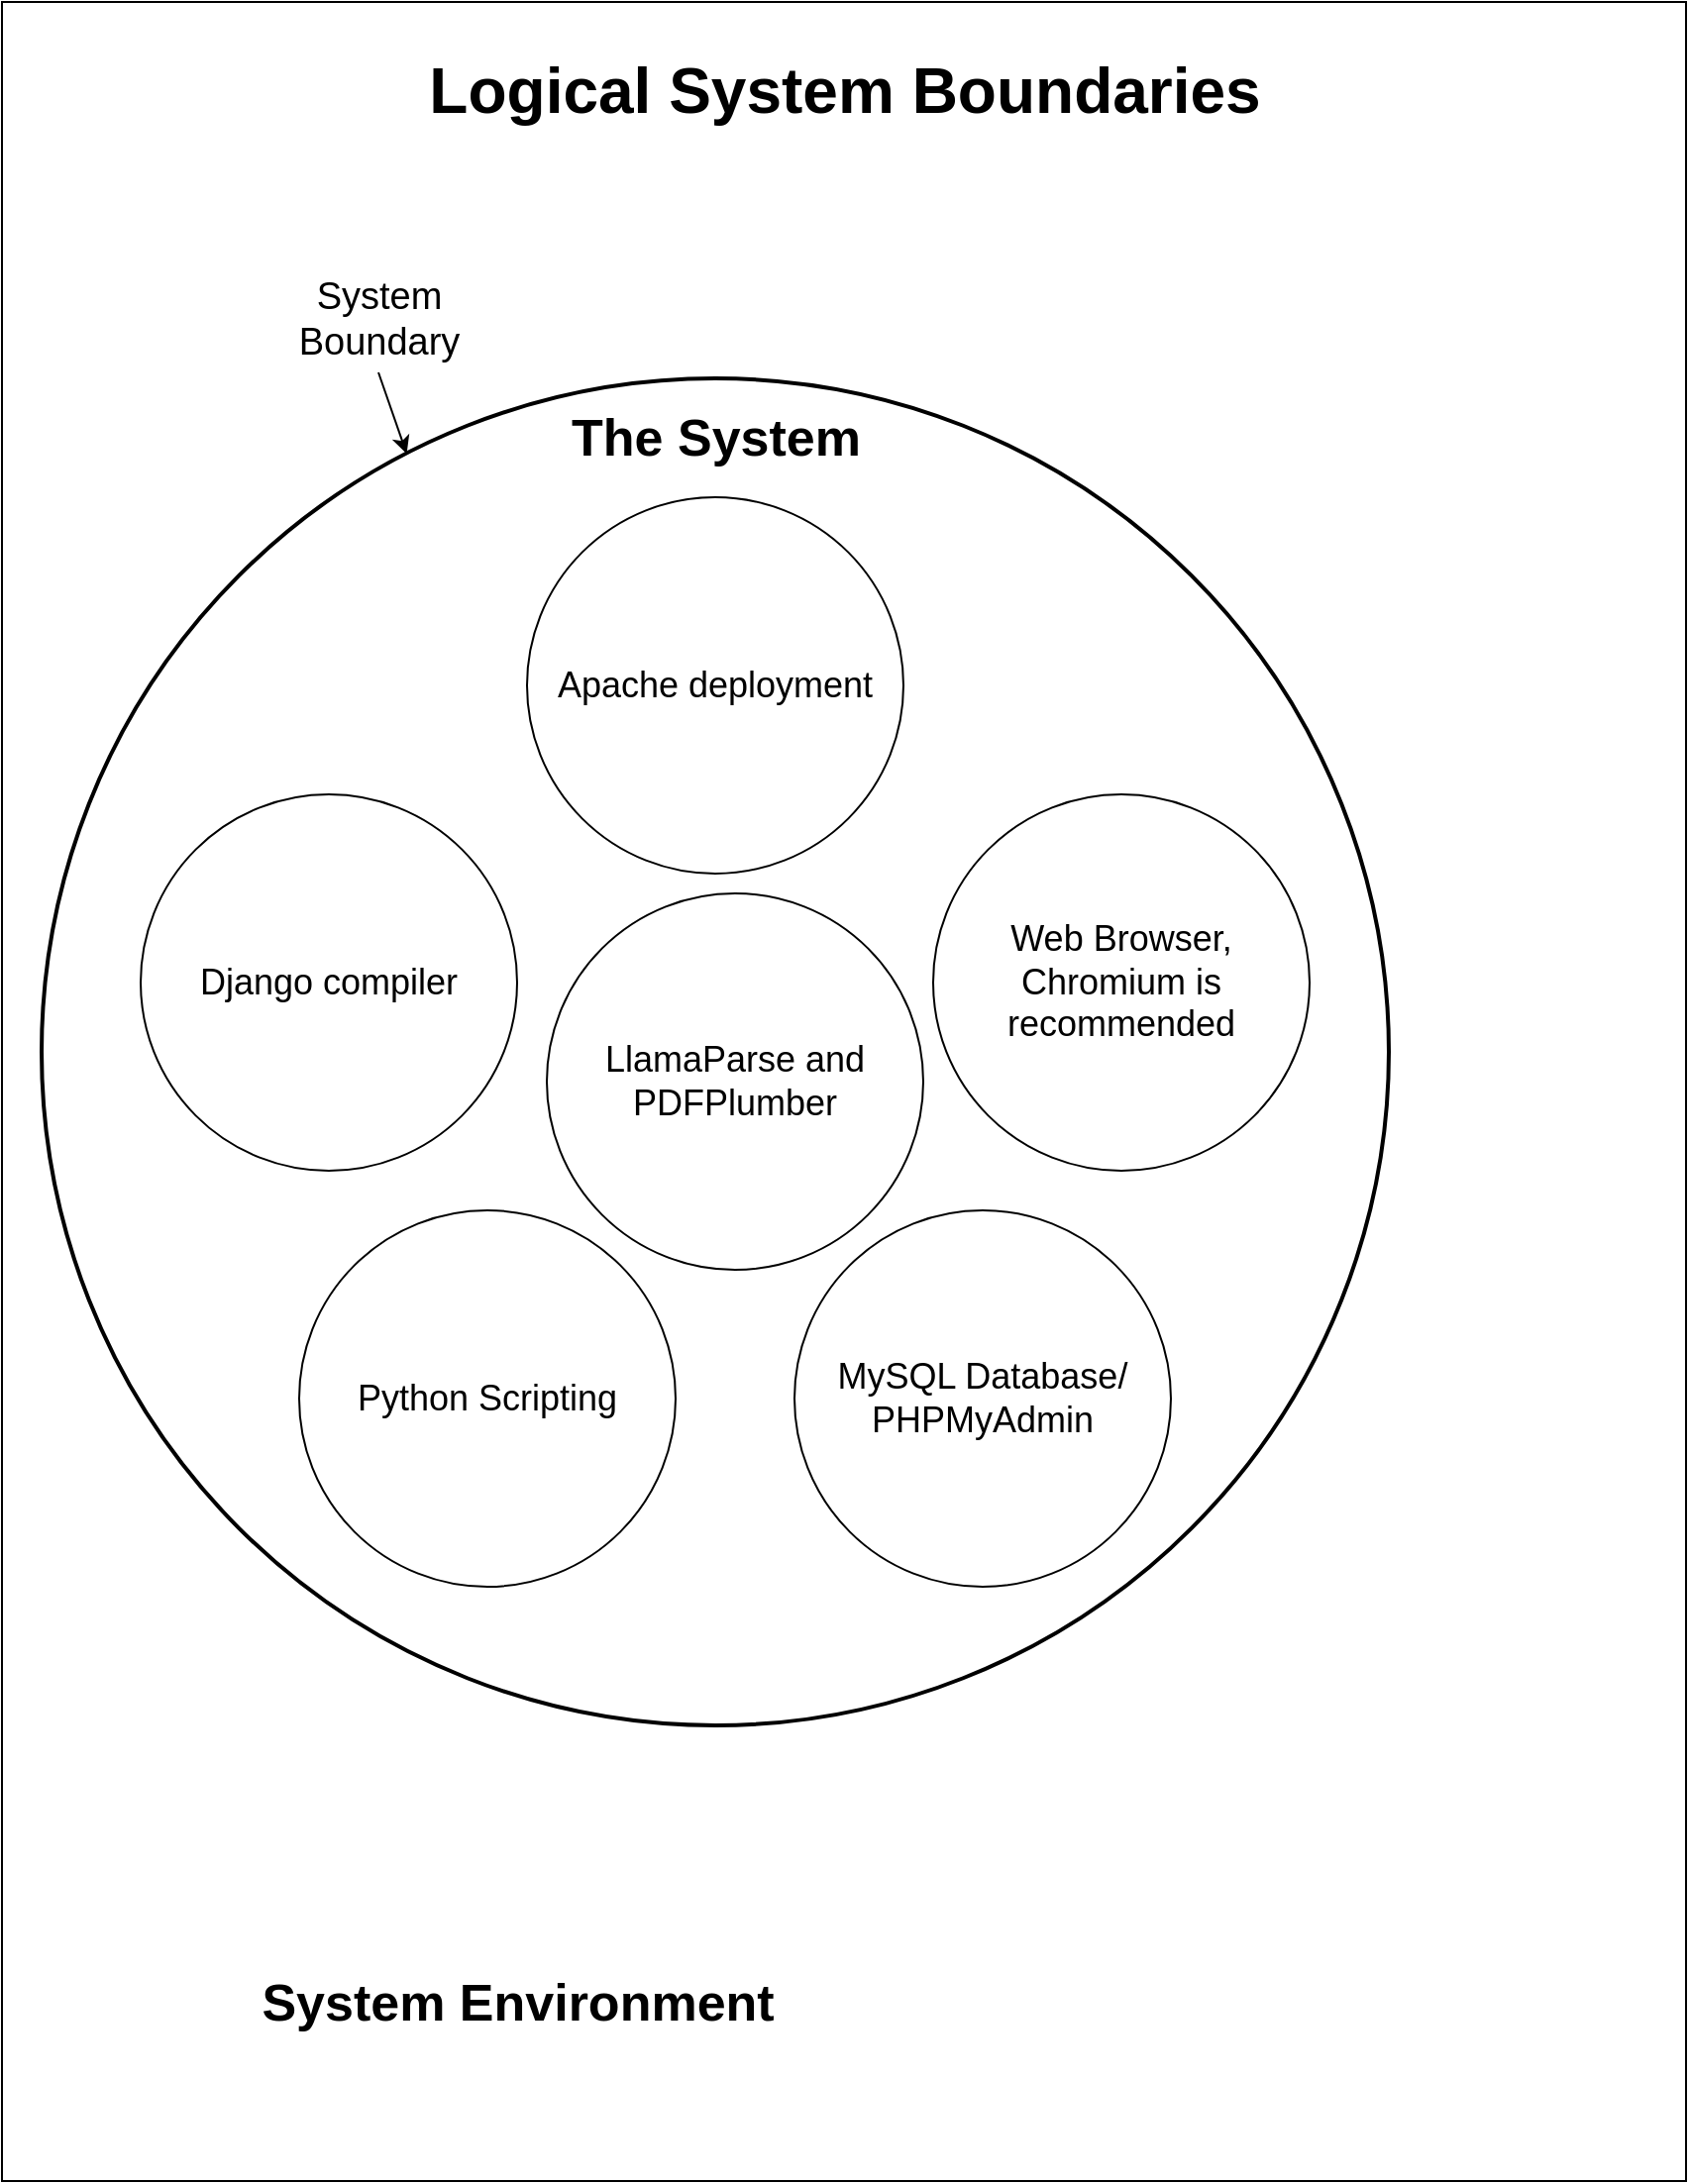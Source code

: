 <mxfile version="26.0.16">
  <diagram name="Page-1" id="Rmv7p0O5-31c5WAlRNyW">
    <mxGraphModel dx="1434" dy="820" grid="1" gridSize="10" guides="1" tooltips="1" connect="1" arrows="1" fold="1" page="1" pageScale="1" pageWidth="850" pageHeight="1100" math="0" shadow="0">
      <root>
        <mxCell id="0" />
        <mxCell id="1" parent="0" />
        <mxCell id="9Qq0X012Kg6SyGd3TspW-2" value="" style="rounded=0;whiteSpace=wrap;html=1;" parent="1" vertex="1">
          <mxGeometry width="850" height="1100" as="geometry" />
        </mxCell>
        <mxCell id="dDh1VdNIhWimBruO15Ut-1" value="" style="ellipse;whiteSpace=wrap;html=1;aspect=fixed;strokeWidth=2;" parent="1" vertex="1">
          <mxGeometry x="20" y="190" width="680" height="680" as="geometry" />
        </mxCell>
        <mxCell id="dDh1VdNIhWimBruO15Ut-2" value="&lt;font style=&quot;font-size: 19px;&quot;&gt;System&lt;/font&gt;&lt;div style=&quot;font-size: 19px;&quot;&gt;&lt;font style=&quot;font-size: 19px;&quot;&gt;Boundary&lt;/font&gt;&lt;/div&gt;" style="text;html=1;align=center;verticalAlign=middle;resizable=0;points=[];autosize=1;strokeColor=none;fillColor=none;" parent="1" vertex="1">
          <mxGeometry x="140" y="130" width="100" height="60" as="geometry" />
        </mxCell>
        <mxCell id="dDh1VdNIhWimBruO15Ut-4" value="" style="endArrow=none;html=1;rounded=0;entryX=0.5;entryY=0.95;entryDx=0;entryDy=0;entryPerimeter=0;exitX=0.271;exitY=0.056;exitDx=0;exitDy=0;exitPerimeter=0;endFill=0;startArrow=classic;startFill=1;" parent="1" source="dDh1VdNIhWimBruO15Ut-1" target="dDh1VdNIhWimBruO15Ut-2" edge="1">
          <mxGeometry width="50" height="50" relative="1" as="geometry">
            <mxPoint x="150" y="240" as="sourcePoint" />
            <mxPoint x="200" y="190" as="targetPoint" />
          </mxGeometry>
        </mxCell>
        <mxCell id="dDh1VdNIhWimBruO15Ut-8" value="&lt;font size=&quot;1&quot; style=&quot;&quot;&gt;&lt;b style=&quot;font-size: 26px;&quot;&gt;System Environment&lt;/b&gt;&lt;/font&gt;" style="text;html=1;align=center;verticalAlign=middle;resizable=0;points=[];autosize=1;strokeColor=none;fillColor=none;" parent="1" vertex="1">
          <mxGeometry x="120" y="990" width="280" height="40" as="geometry" />
        </mxCell>
        <mxCell id="dDh1VdNIhWimBruO15Ut-11" value="&lt;font size=&quot;1&quot; style=&quot;&quot;&gt;&lt;b style=&quot;font-size: 26px;&quot;&gt;The System&lt;/b&gt;&lt;/font&gt;" style="text;html=1;align=center;verticalAlign=middle;resizable=0;points=[];autosize=1;strokeColor=none;fillColor=none;" parent="1" vertex="1">
          <mxGeometry x="275" y="200" width="170" height="40" as="geometry" />
        </mxCell>
        <mxCell id="dDh1VdNIhWimBruO15Ut-18" value="&lt;font style=&quot;font-size: 18px;&quot;&gt;MySQL Database/ PHPMyAdmin&lt;/font&gt;" style="ellipse;whiteSpace=wrap;html=1;aspect=fixed;" parent="1" vertex="1">
          <mxGeometry x="400" y="610" width="190" height="190" as="geometry" />
        </mxCell>
        <mxCell id="dDh1VdNIhWimBruO15Ut-19" value="&lt;font style=&quot;font-size: 18px;&quot;&gt;Apache deployment&lt;/font&gt;" style="ellipse;whiteSpace=wrap;html=1;aspect=fixed;" parent="1" vertex="1">
          <mxGeometry x="265" y="250" width="190" height="190" as="geometry" />
        </mxCell>
        <mxCell id="dDh1VdNIhWimBruO15Ut-20" value="&lt;font style=&quot;font-size: 18px;&quot;&gt;Python Scripting&lt;/font&gt;" style="ellipse;whiteSpace=wrap;html=1;aspect=fixed;" parent="1" vertex="1">
          <mxGeometry x="150" y="610" width="190" height="190" as="geometry" />
        </mxCell>
        <mxCell id="dDh1VdNIhWimBruO15Ut-21" value="&lt;span style=&quot;font-size: 18px;&quot;&gt;Django compiler&lt;/span&gt;" style="ellipse;whiteSpace=wrap;html=1;aspect=fixed;" parent="1" vertex="1">
          <mxGeometry x="70" y="400" width="190" height="190" as="geometry" />
        </mxCell>
        <mxCell id="SPBS_ynuWvERHbvvElc9-1" value="&lt;font style=&quot;font-size: 32px;&quot;&gt;&lt;b&gt;Logical System Boundaries&lt;/b&gt;&lt;/font&gt;" style="text;html=1;align=center;verticalAlign=middle;resizable=0;points=[];autosize=1;strokeColor=none;fillColor=none;" parent="1" vertex="1">
          <mxGeometry x="205" y="20" width="440" height="50" as="geometry" />
        </mxCell>
        <mxCell id="80AtWF_Cr9X-JMB0mEe--1" value="&lt;font style=&quot;font-size: 18px;&quot;&gt;Web Browser, Chromium is recommended&lt;/font&gt;" style="ellipse;whiteSpace=wrap;html=1;aspect=fixed;" vertex="1" parent="1">
          <mxGeometry x="470" y="400" width="190" height="190" as="geometry" />
        </mxCell>
        <mxCell id="80AtWF_Cr9X-JMB0mEe--2" value="&lt;font style=&quot;font-size: 18px;&quot;&gt;LlamaParse and PDFPlumber&lt;/font&gt;" style="ellipse;whiteSpace=wrap;html=1;aspect=fixed;" vertex="1" parent="1">
          <mxGeometry x="275" y="450" width="190" height="190" as="geometry" />
        </mxCell>
      </root>
    </mxGraphModel>
  </diagram>
</mxfile>
